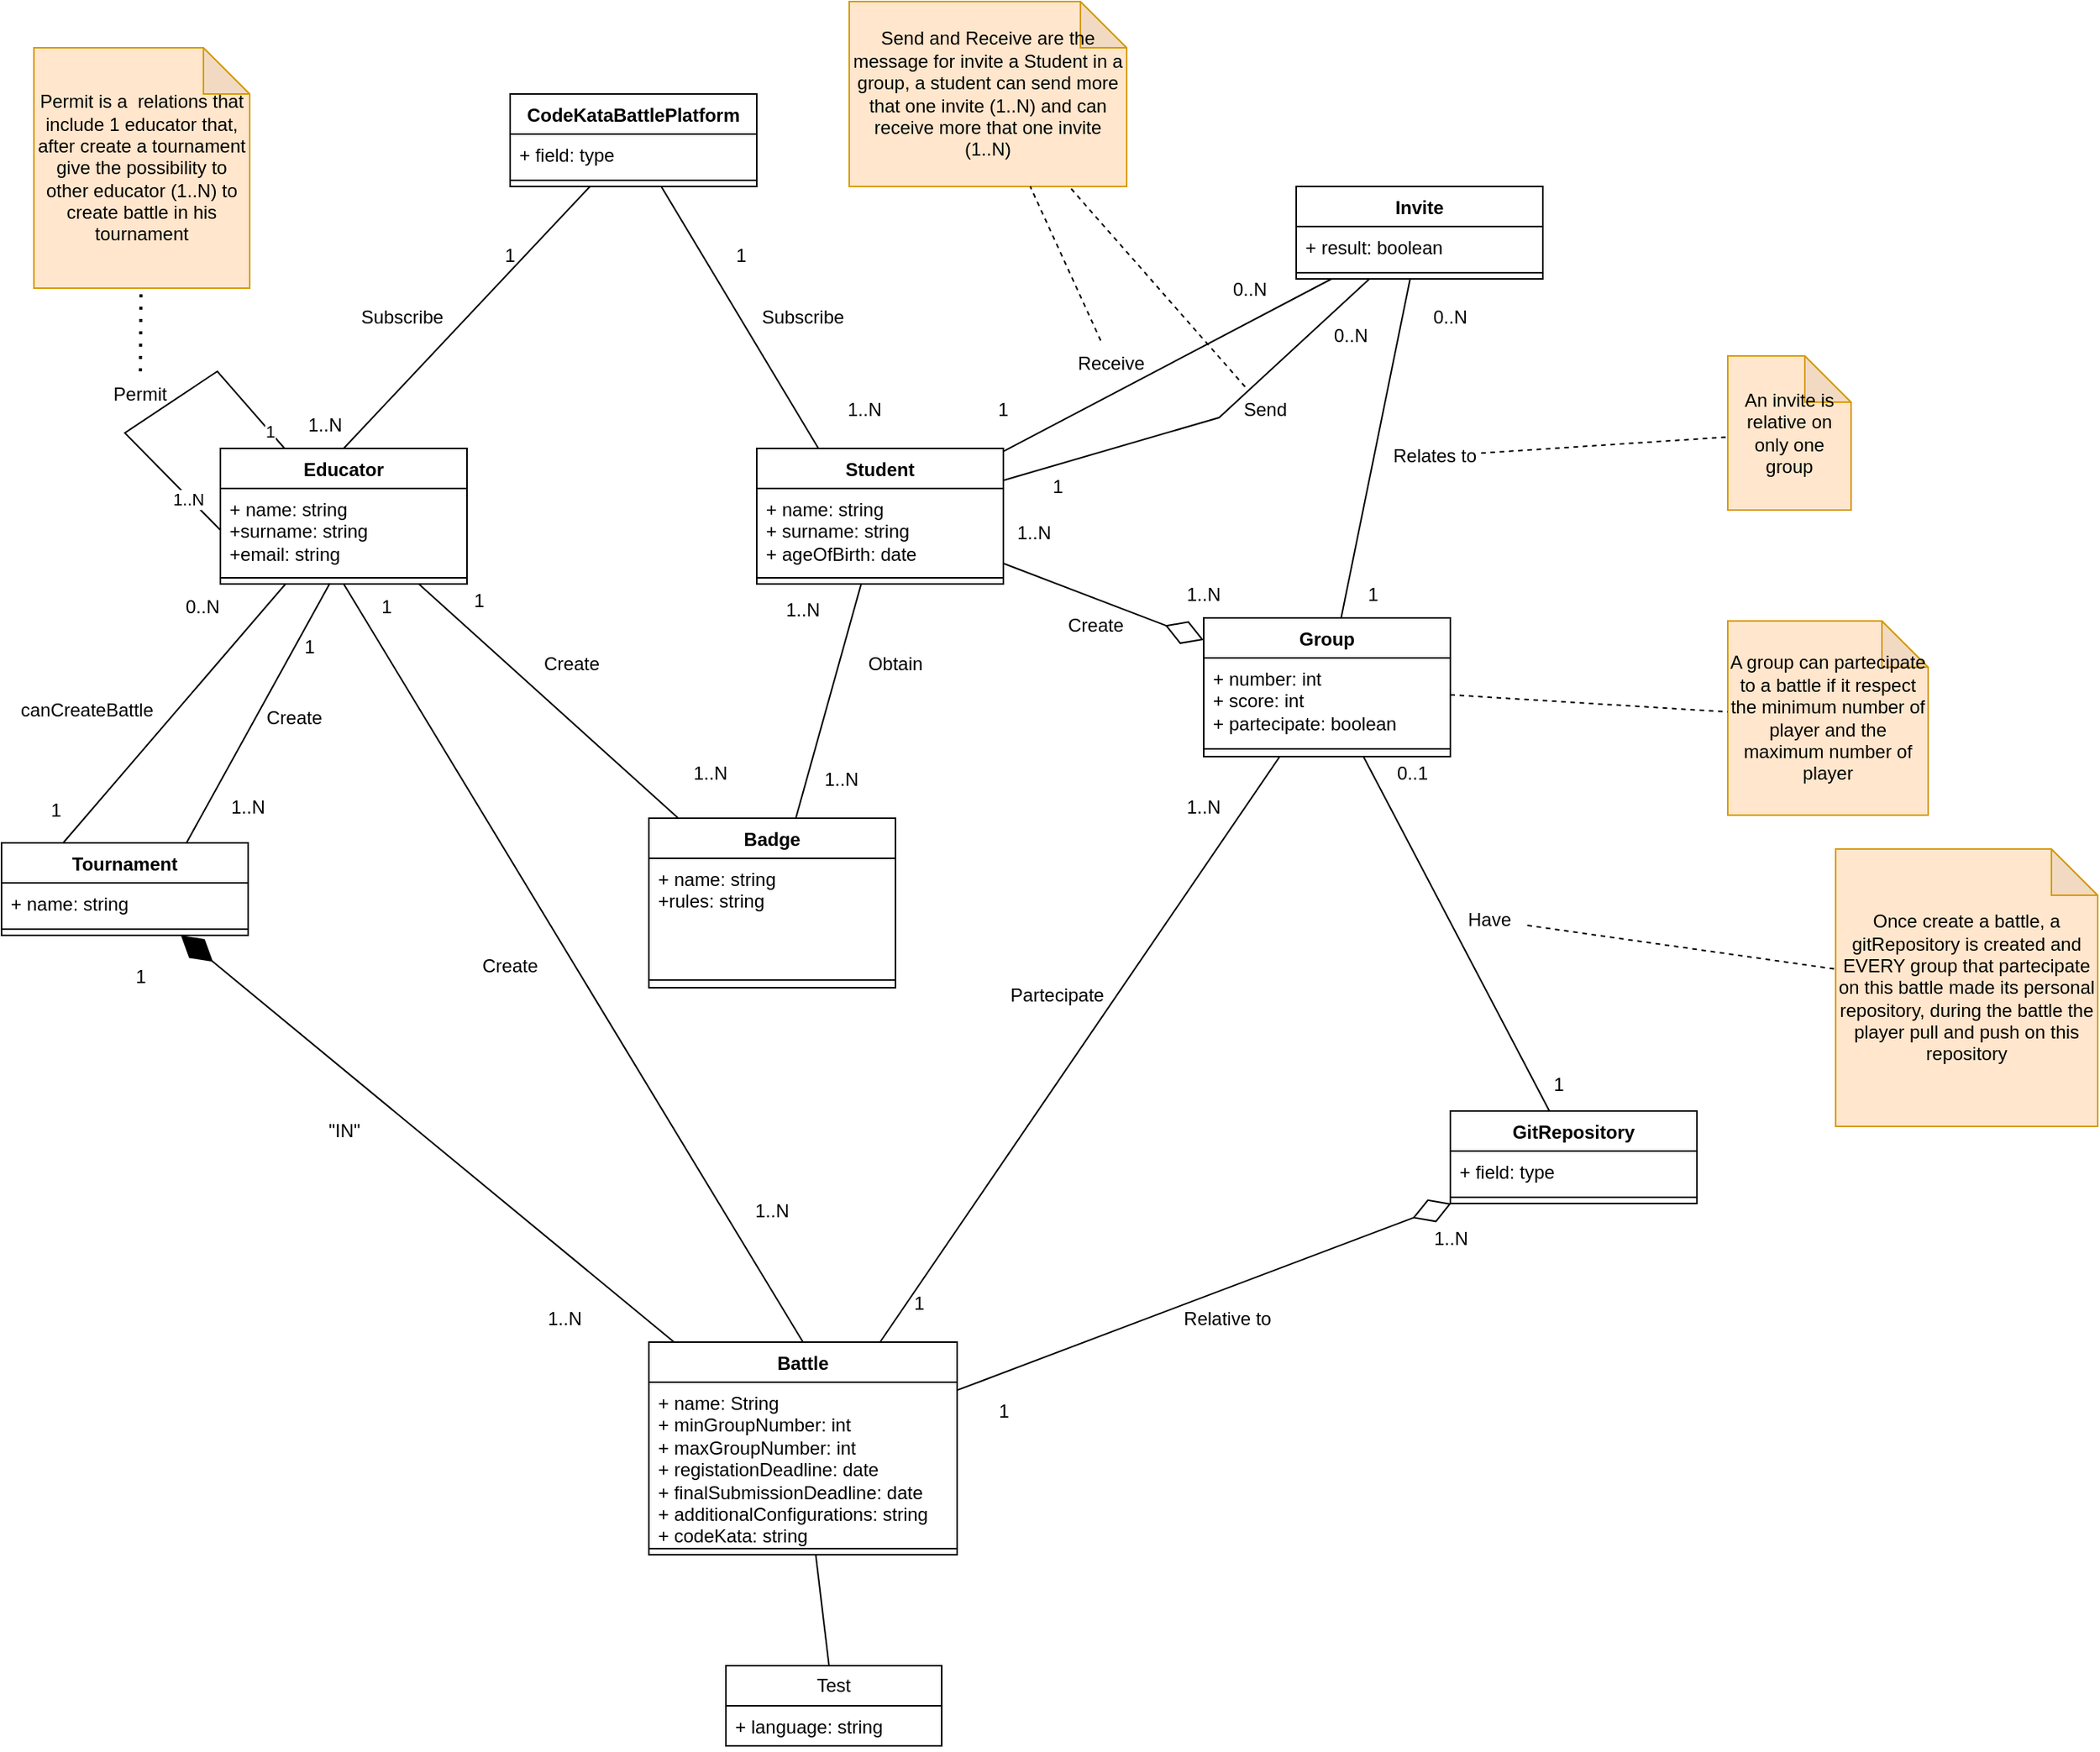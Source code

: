 <mxfile version="22.1.5" type="device">
  <diagram name="Pagina-1" id="TD-ASpUao2gz_EuhN9df">
    <mxGraphModel dx="2333" dy="1238" grid="1" gridSize="10" guides="1" tooltips="1" connect="1" arrows="1" fold="1" page="1" pageScale="1" pageWidth="827" pageHeight="1169" math="0" shadow="0">
      <root>
        <mxCell id="0" />
        <mxCell id="1" parent="0" />
        <mxCell id="EsQn2x5b7RgHpTbDy1mJ-1" value="CodeKataBattlePlatform" style="swimlane;fontStyle=1;align=center;verticalAlign=top;childLayout=stackLayout;horizontal=1;startSize=26;horizontalStack=0;resizeParent=1;resizeParentMax=0;resizeLast=0;collapsible=1;marginBottom=0;whiteSpace=wrap;html=1;" parent="1" vertex="1">
          <mxGeometry x="330" y="90" width="160" height="60" as="geometry" />
        </mxCell>
        <mxCell id="EsQn2x5b7RgHpTbDy1mJ-2" value="+ field: type" style="text;strokeColor=none;fillColor=none;align=left;verticalAlign=top;spacingLeft=4;spacingRight=4;overflow=hidden;rotatable=0;points=[[0,0.5],[1,0.5]];portConstraint=eastwest;whiteSpace=wrap;html=1;" parent="EsQn2x5b7RgHpTbDy1mJ-1" vertex="1">
          <mxGeometry y="26" width="160" height="26" as="geometry" />
        </mxCell>
        <mxCell id="EsQn2x5b7RgHpTbDy1mJ-3" value="" style="line;strokeWidth=1;fillColor=none;align=left;verticalAlign=middle;spacingTop=-1;spacingLeft=3;spacingRight=3;rotatable=0;labelPosition=right;points=[];portConstraint=eastwest;strokeColor=inherit;" parent="EsQn2x5b7RgHpTbDy1mJ-1" vertex="1">
          <mxGeometry y="52" width="160" height="8" as="geometry" />
        </mxCell>
        <mxCell id="EsQn2x5b7RgHpTbDy1mJ-5" value="Educator" style="swimlane;fontStyle=1;align=center;verticalAlign=top;childLayout=stackLayout;horizontal=1;startSize=26;horizontalStack=0;resizeParent=1;resizeParentMax=0;resizeLast=0;collapsible=1;marginBottom=0;whiteSpace=wrap;html=1;" parent="1" vertex="1">
          <mxGeometry x="142" y="320" width="160" height="88" as="geometry" />
        </mxCell>
        <mxCell id="EsQn2x5b7RgHpTbDy1mJ-6" value="+ name: string&lt;br&gt;+surname: string&lt;br&gt;+email: string" style="text;strokeColor=none;fillColor=none;align=left;verticalAlign=top;spacingLeft=4;spacingRight=4;overflow=hidden;rotatable=0;points=[[0,0.5],[1,0.5]];portConstraint=eastwest;whiteSpace=wrap;html=1;" parent="EsQn2x5b7RgHpTbDy1mJ-5" vertex="1">
          <mxGeometry y="26" width="160" height="54" as="geometry" />
        </mxCell>
        <mxCell id="EsQn2x5b7RgHpTbDy1mJ-7" value="" style="line;strokeWidth=1;fillColor=none;align=left;verticalAlign=middle;spacingTop=-1;spacingLeft=3;spacingRight=3;rotatable=0;labelPosition=right;points=[];portConstraint=eastwest;strokeColor=inherit;" parent="EsQn2x5b7RgHpTbDy1mJ-5" vertex="1">
          <mxGeometry y="80" width="160" height="8" as="geometry" />
        </mxCell>
        <mxCell id="uLIZMeDQ47nWwf-fx937-1" value="" style="endArrow=none;html=1;rounded=0;entryX=0;entryY=0.5;entryDx=0;entryDy=0;" parent="EsQn2x5b7RgHpTbDy1mJ-5" source="EsQn2x5b7RgHpTbDy1mJ-5" target="EsQn2x5b7RgHpTbDy1mJ-6" edge="1">
          <mxGeometry relative="1" as="geometry">
            <mxPoint x="-72" y="-40" as="sourcePoint" />
            <mxPoint x="-62" y="20" as="targetPoint" />
            <Array as="points">
              <mxPoint x="-2" y="-50" />
              <mxPoint x="-62" y="-10" />
            </Array>
          </mxGeometry>
        </mxCell>
        <mxCell id="uLIZMeDQ47nWwf-fx937-2" value="1" style="edgeLabel;html=1;align=center;verticalAlign=middle;resizable=0;points=[];" parent="uLIZMeDQ47nWwf-fx937-1" vertex="1" connectable="0">
          <mxGeometry x="-0.868" relative="1" as="geometry">
            <mxPoint as="offset" />
          </mxGeometry>
        </mxCell>
        <mxCell id="uLIZMeDQ47nWwf-fx937-3" value="1..N" style="edgeLabel;html=1;align=center;verticalAlign=middle;resizable=0;points=[];" parent="uLIZMeDQ47nWwf-fx937-1" vertex="1" connectable="0">
          <mxGeometry x="0.739" y="-1" relative="1" as="geometry">
            <mxPoint as="offset" />
          </mxGeometry>
        </mxCell>
        <mxCell id="EsQn2x5b7RgHpTbDy1mJ-9" value="Student&lt;br&gt;" style="swimlane;fontStyle=1;align=center;verticalAlign=top;childLayout=stackLayout;horizontal=1;startSize=26;horizontalStack=0;resizeParent=1;resizeParentMax=0;resizeLast=0;collapsible=1;marginBottom=0;whiteSpace=wrap;html=1;" parent="1" vertex="1">
          <mxGeometry x="490" y="320" width="160" height="88" as="geometry" />
        </mxCell>
        <mxCell id="EsQn2x5b7RgHpTbDy1mJ-10" value="+ name: string&lt;br&gt;+ surname: string&lt;br&gt;+ ageOfBirth: date" style="text;strokeColor=none;fillColor=none;align=left;verticalAlign=top;spacingLeft=4;spacingRight=4;overflow=hidden;rotatable=0;points=[[0,0.5],[1,0.5]];portConstraint=eastwest;whiteSpace=wrap;html=1;" parent="EsQn2x5b7RgHpTbDy1mJ-9" vertex="1">
          <mxGeometry y="26" width="160" height="54" as="geometry" />
        </mxCell>
        <mxCell id="EsQn2x5b7RgHpTbDy1mJ-11" value="" style="line;strokeWidth=1;fillColor=none;align=left;verticalAlign=middle;spacingTop=-1;spacingLeft=3;spacingRight=3;rotatable=0;labelPosition=right;points=[];portConstraint=eastwest;strokeColor=inherit;" parent="EsQn2x5b7RgHpTbDy1mJ-9" vertex="1">
          <mxGeometry y="80" width="160" height="8" as="geometry" />
        </mxCell>
        <mxCell id="EsQn2x5b7RgHpTbDy1mJ-19" value="" style="endArrow=none;html=1;rounded=0;entryX=0.5;entryY=0;entryDx=0;entryDy=0;" parent="1" source="EsQn2x5b7RgHpTbDy1mJ-1" target="EsQn2x5b7RgHpTbDy1mJ-5" edge="1">
          <mxGeometry relative="1" as="geometry">
            <mxPoint x="380" y="340" as="sourcePoint" />
            <mxPoint x="540" y="340" as="targetPoint" />
          </mxGeometry>
        </mxCell>
        <mxCell id="EsQn2x5b7RgHpTbDy1mJ-20" value="" style="endArrow=none;html=1;rounded=0;entryX=0.25;entryY=0;entryDx=0;entryDy=0;" parent="1" source="EsQn2x5b7RgHpTbDy1mJ-1" target="EsQn2x5b7RgHpTbDy1mJ-9" edge="1">
          <mxGeometry relative="1" as="geometry">
            <mxPoint x="725.6" y="159.988" as="sourcePoint" />
            <mxPoint x="540" y="340" as="targetPoint" />
          </mxGeometry>
        </mxCell>
        <mxCell id="EsQn2x5b7RgHpTbDy1mJ-21" value="1..N&lt;br&gt;" style="text;html=1;strokeColor=none;fillColor=none;align=center;verticalAlign=middle;whiteSpace=wrap;rounded=0;" parent="1" vertex="1">
          <mxGeometry x="180" y="290" width="60" height="30" as="geometry" />
        </mxCell>
        <mxCell id="EsQn2x5b7RgHpTbDy1mJ-22" value="1" style="text;html=1;strokeColor=none;fillColor=none;align=center;verticalAlign=middle;whiteSpace=wrap;rounded=0;" parent="1" vertex="1">
          <mxGeometry x="300" y="180" width="60" height="30" as="geometry" />
        </mxCell>
        <mxCell id="EsQn2x5b7RgHpTbDy1mJ-23" value="Subscribe" style="text;html=1;strokeColor=none;fillColor=none;align=center;verticalAlign=middle;whiteSpace=wrap;rounded=0;" parent="1" vertex="1">
          <mxGeometry x="230" y="220" width="60" height="30" as="geometry" />
        </mxCell>
        <mxCell id="EsQn2x5b7RgHpTbDy1mJ-24" value="Subscribe" style="text;html=1;strokeColor=none;fillColor=none;align=center;verticalAlign=middle;whiteSpace=wrap;rounded=0;" parent="1" vertex="1">
          <mxGeometry x="490" y="220" width="60" height="30" as="geometry" />
        </mxCell>
        <mxCell id="EsQn2x5b7RgHpTbDy1mJ-25" value="1" style="text;html=1;strokeColor=none;fillColor=none;align=center;verticalAlign=middle;whiteSpace=wrap;rounded=0;" parent="1" vertex="1">
          <mxGeometry x="450" y="180" width="60" height="30" as="geometry" />
        </mxCell>
        <mxCell id="EsQn2x5b7RgHpTbDy1mJ-26" value="1..N" style="text;html=1;strokeColor=none;fillColor=none;align=center;verticalAlign=middle;whiteSpace=wrap;rounded=0;" parent="1" vertex="1">
          <mxGeometry x="530" y="280" width="60" height="30" as="geometry" />
        </mxCell>
        <mxCell id="EsQn2x5b7RgHpTbDy1mJ-28" value="Group" style="swimlane;fontStyle=1;align=center;verticalAlign=top;childLayout=stackLayout;horizontal=1;startSize=26;horizontalStack=0;resizeParent=1;resizeParentMax=0;resizeLast=0;collapsible=1;marginBottom=0;whiteSpace=wrap;html=1;" parent="1" vertex="1">
          <mxGeometry x="780" y="430" width="160" height="90" as="geometry" />
        </mxCell>
        <mxCell id="EsQn2x5b7RgHpTbDy1mJ-29" value="+ number: int&lt;br&gt;+ score: int&lt;br&gt;+ partecipate: boolean" style="text;strokeColor=none;fillColor=none;align=left;verticalAlign=top;spacingLeft=4;spacingRight=4;overflow=hidden;rotatable=0;points=[[0,0.5],[1,0.5]];portConstraint=eastwest;whiteSpace=wrap;html=1;" parent="EsQn2x5b7RgHpTbDy1mJ-28" vertex="1">
          <mxGeometry y="26" width="160" height="54" as="geometry" />
        </mxCell>
        <mxCell id="EsQn2x5b7RgHpTbDy1mJ-30" value="" style="line;strokeWidth=1;fillColor=none;align=left;verticalAlign=middle;spacingTop=-1;spacingLeft=3;spacingRight=3;rotatable=0;labelPosition=right;points=[];portConstraint=eastwest;strokeColor=inherit;" parent="EsQn2x5b7RgHpTbDy1mJ-28" vertex="1">
          <mxGeometry y="80" width="160" height="10" as="geometry" />
        </mxCell>
        <mxCell id="EsQn2x5b7RgHpTbDy1mJ-36" value="Create" style="text;html=1;strokeColor=none;fillColor=none;align=center;verticalAlign=middle;whiteSpace=wrap;rounded=0;" parent="1" vertex="1">
          <mxGeometry x="680" y="420" width="60" height="30" as="geometry" />
        </mxCell>
        <mxCell id="EsQn2x5b7RgHpTbDy1mJ-37" value="1..N" style="text;html=1;strokeColor=none;fillColor=none;align=center;verticalAlign=middle;whiteSpace=wrap;rounded=0;" parent="1" vertex="1">
          <mxGeometry x="750" y="400" width="60" height="30" as="geometry" />
        </mxCell>
        <mxCell id="EsQn2x5b7RgHpTbDy1mJ-38" value="1..N" style="text;html=1;strokeColor=none;fillColor=none;align=center;verticalAlign=middle;whiteSpace=wrap;rounded=0;" parent="1" vertex="1">
          <mxGeometry x="640" y="360" width="60" height="30" as="geometry" />
        </mxCell>
        <mxCell id="EsQn2x5b7RgHpTbDy1mJ-39" value="Tournament&lt;br&gt;" style="swimlane;fontStyle=1;align=center;verticalAlign=top;childLayout=stackLayout;horizontal=1;startSize=26;horizontalStack=0;resizeParent=1;resizeParentMax=0;resizeLast=0;collapsible=1;marginBottom=0;whiteSpace=wrap;html=1;" parent="1" vertex="1">
          <mxGeometry y="576" width="160" height="60" as="geometry" />
        </mxCell>
        <mxCell id="EsQn2x5b7RgHpTbDy1mJ-40" value="+ name: string" style="text;strokeColor=none;fillColor=none;align=left;verticalAlign=top;spacingLeft=4;spacingRight=4;overflow=hidden;rotatable=0;points=[[0,0.5],[1,0.5]];portConstraint=eastwest;whiteSpace=wrap;html=1;" parent="EsQn2x5b7RgHpTbDy1mJ-39" vertex="1">
          <mxGeometry y="26" width="160" height="26" as="geometry" />
        </mxCell>
        <mxCell id="EsQn2x5b7RgHpTbDy1mJ-41" value="" style="line;strokeWidth=1;fillColor=none;align=left;verticalAlign=middle;spacingTop=-1;spacingLeft=3;spacingRight=3;rotatable=0;labelPosition=right;points=[];portConstraint=eastwest;strokeColor=inherit;" parent="EsQn2x5b7RgHpTbDy1mJ-39" vertex="1">
          <mxGeometry y="52" width="160" height="8" as="geometry" />
        </mxCell>
        <mxCell id="EsQn2x5b7RgHpTbDy1mJ-43" value="Battle&lt;br&gt;" style="swimlane;fontStyle=1;align=center;verticalAlign=top;childLayout=stackLayout;horizontal=1;startSize=26;horizontalStack=0;resizeParent=1;resizeParentMax=0;resizeLast=0;collapsible=1;marginBottom=0;whiteSpace=wrap;html=1;" parent="1" vertex="1">
          <mxGeometry x="420" y="900" width="200" height="138" as="geometry" />
        </mxCell>
        <mxCell id="EsQn2x5b7RgHpTbDy1mJ-44" value="+ name: String&lt;br&gt;+ minGroupNumber: int&lt;br&gt;+ maxGroupNumber: int&lt;br&gt;+ registationDeadline: date&lt;br&gt;+ finalSubmissionDeadline: date&lt;br&gt;+ additionalConfigurations: string&lt;br&gt;+ codeKata: string" style="text;strokeColor=none;fillColor=none;align=left;verticalAlign=top;spacingLeft=4;spacingRight=4;overflow=hidden;rotatable=0;points=[[0,0.5],[1,0.5]];portConstraint=eastwest;whiteSpace=wrap;html=1;" parent="EsQn2x5b7RgHpTbDy1mJ-43" vertex="1">
          <mxGeometry y="26" width="200" height="104" as="geometry" />
        </mxCell>
        <mxCell id="EsQn2x5b7RgHpTbDy1mJ-45" value="" style="line;strokeWidth=1;fillColor=none;align=left;verticalAlign=middle;spacingTop=-1;spacingLeft=3;spacingRight=3;rotatable=0;labelPosition=right;points=[];portConstraint=eastwest;strokeColor=inherit;" parent="EsQn2x5b7RgHpTbDy1mJ-43" vertex="1">
          <mxGeometry y="130" width="200" height="8" as="geometry" />
        </mxCell>
        <mxCell id="EsQn2x5b7RgHpTbDy1mJ-47" value="" style="endArrow=none;html=1;rounded=0;exitX=0.75;exitY=0;exitDx=0;exitDy=0;entryX=0.444;entryY=0.938;entryDx=0;entryDy=0;entryPerimeter=0;" parent="1" source="EsQn2x5b7RgHpTbDy1mJ-39" target="EsQn2x5b7RgHpTbDy1mJ-7" edge="1">
          <mxGeometry relative="1" as="geometry">
            <mxPoint x="30" y="450" as="sourcePoint" />
            <mxPoint x="211.289" y="404" as="targetPoint" />
          </mxGeometry>
        </mxCell>
        <mxCell id="EsQn2x5b7RgHpTbDy1mJ-48" value="" style="endArrow=none;html=1;rounded=0;entryX=0.5;entryY=0;entryDx=0;entryDy=0;exitX=0.5;exitY=1;exitDx=0;exitDy=0;" parent="1" source="EsQn2x5b7RgHpTbDy1mJ-5" target="EsQn2x5b7RgHpTbDy1mJ-43" edge="1">
          <mxGeometry relative="1" as="geometry">
            <mxPoint x="227.151" y="404" as="sourcePoint" />
            <mxPoint x="470" y="470" as="targetPoint" />
          </mxGeometry>
        </mxCell>
        <mxCell id="EsQn2x5b7RgHpTbDy1mJ-49" value="Create" style="text;html=1;strokeColor=none;fillColor=none;align=center;verticalAlign=middle;whiteSpace=wrap;rounded=0;" parent="1" vertex="1">
          <mxGeometry x="160" y="480" width="60" height="30" as="geometry" />
        </mxCell>
        <mxCell id="EsQn2x5b7RgHpTbDy1mJ-50" value="Create" style="text;html=1;strokeColor=none;fillColor=none;align=center;verticalAlign=middle;whiteSpace=wrap;rounded=0;" parent="1" vertex="1">
          <mxGeometry x="300" y="641" width="60" height="30" as="geometry" />
        </mxCell>
        <mxCell id="EsQn2x5b7RgHpTbDy1mJ-53" value="1" style="text;html=1;strokeColor=none;fillColor=none;align=center;verticalAlign=middle;whiteSpace=wrap;rounded=0;" parent="1" vertex="1">
          <mxGeometry x="170" y="434" width="60" height="30" as="geometry" />
        </mxCell>
        <mxCell id="EsQn2x5b7RgHpTbDy1mJ-54" value="1" style="text;html=1;strokeColor=none;fillColor=none;align=center;verticalAlign=middle;whiteSpace=wrap;rounded=0;" parent="1" vertex="1">
          <mxGeometry x="220" y="408" width="60" height="30" as="geometry" />
        </mxCell>
        <mxCell id="EsQn2x5b7RgHpTbDy1mJ-55" value="1..N" style="text;html=1;strokeColor=none;fillColor=none;align=center;verticalAlign=middle;whiteSpace=wrap;rounded=0;" parent="1" vertex="1">
          <mxGeometry x="130" y="538" width="60" height="30" as="geometry" />
        </mxCell>
        <mxCell id="EsQn2x5b7RgHpTbDy1mJ-57" value="" style="endArrow=none;html=1;rounded=0;exitX=0.75;exitY=0;exitDx=0;exitDy=0;" parent="1" source="EsQn2x5b7RgHpTbDy1mJ-43" target="EsQn2x5b7RgHpTbDy1mJ-28" edge="1">
          <mxGeometry width="50" height="50" relative="1" as="geometry">
            <mxPoint x="680" y="670" as="sourcePoint" />
            <mxPoint x="730" y="620" as="targetPoint" />
          </mxGeometry>
        </mxCell>
        <mxCell id="EsQn2x5b7RgHpTbDy1mJ-59" value="1..N" style="text;html=1;strokeColor=none;fillColor=none;align=center;verticalAlign=middle;whiteSpace=wrap;rounded=0;" parent="1" vertex="1">
          <mxGeometry x="470" y="800" width="60" height="30" as="geometry" />
        </mxCell>
        <mxCell id="EsQn2x5b7RgHpTbDy1mJ-60" value="Partecipate&lt;br&gt;" style="text;html=1;strokeColor=none;fillColor=none;align=center;verticalAlign=middle;whiteSpace=wrap;rounded=0;" parent="1" vertex="1">
          <mxGeometry x="655" y="660" width="60" height="30" as="geometry" />
        </mxCell>
        <mxCell id="EsQn2x5b7RgHpTbDy1mJ-61" value="1..N" style="text;html=1;strokeColor=none;fillColor=none;align=center;verticalAlign=middle;whiteSpace=wrap;rounded=0;" parent="1" vertex="1">
          <mxGeometry x="750" y="538" width="60" height="30" as="geometry" />
        </mxCell>
        <mxCell id="EsQn2x5b7RgHpTbDy1mJ-63" value="1" style="text;html=1;align=center;verticalAlign=middle;resizable=0;points=[];autosize=1;strokeColor=none;fillColor=none;" parent="1" vertex="1">
          <mxGeometry x="580" y="860" width="30" height="30" as="geometry" />
        </mxCell>
        <mxCell id="iYCac2X8l844tVnQC99A-1" value="Badge" style="swimlane;fontStyle=1;align=center;verticalAlign=top;childLayout=stackLayout;horizontal=1;startSize=26;horizontalStack=0;resizeParent=1;resizeParentMax=0;resizeLast=0;collapsible=1;marginBottom=0;whiteSpace=wrap;html=1;" parent="1" vertex="1">
          <mxGeometry x="420" y="560" width="160" height="110" as="geometry" />
        </mxCell>
        <mxCell id="iYCac2X8l844tVnQC99A-2" value="+ name: string&lt;br&gt;+rules: string" style="text;strokeColor=none;fillColor=none;align=left;verticalAlign=top;spacingLeft=4;spacingRight=4;overflow=hidden;rotatable=0;points=[[0,0.5],[1,0.5]];portConstraint=eastwest;whiteSpace=wrap;html=1;" parent="iYCac2X8l844tVnQC99A-1" vertex="1">
          <mxGeometry y="26" width="160" height="74" as="geometry" />
        </mxCell>
        <mxCell id="iYCac2X8l844tVnQC99A-3" value="" style="line;strokeWidth=1;fillColor=none;align=left;verticalAlign=middle;spacingTop=-1;spacingLeft=3;spacingRight=3;rotatable=0;labelPosition=right;points=[];portConstraint=eastwest;strokeColor=inherit;" parent="iYCac2X8l844tVnQC99A-1" vertex="1">
          <mxGeometry y="100" width="160" height="10" as="geometry" />
        </mxCell>
        <mxCell id="iYCac2X8l844tVnQC99A-7" value="" style="endArrow=none;html=1;rounded=0;" parent="1" source="EsQn2x5b7RgHpTbDy1mJ-5" target="iYCac2X8l844tVnQC99A-1" edge="1">
          <mxGeometry relative="1" as="geometry">
            <mxPoint x="290" y="420" as="sourcePoint" />
            <mxPoint x="810" y="150" as="targetPoint" />
          </mxGeometry>
        </mxCell>
        <mxCell id="iYCac2X8l844tVnQC99A-8" value="" style="endArrow=none;html=1;rounded=0;" parent="1" source="EsQn2x5b7RgHpTbDy1mJ-9" target="iYCac2X8l844tVnQC99A-1" edge="1">
          <mxGeometry relative="1" as="geometry">
            <mxPoint x="510" y="480" as="sourcePoint" />
            <mxPoint x="670" y="480" as="targetPoint" />
          </mxGeometry>
        </mxCell>
        <mxCell id="iYCac2X8l844tVnQC99A-9" value="Create" style="text;html=1;strokeColor=none;fillColor=none;align=center;verticalAlign=middle;whiteSpace=wrap;rounded=0;" parent="1" vertex="1">
          <mxGeometry x="340" y="445" width="60" height="30" as="geometry" />
        </mxCell>
        <mxCell id="iYCac2X8l844tVnQC99A-10" value="Obtain" style="text;html=1;strokeColor=none;fillColor=none;align=center;verticalAlign=middle;whiteSpace=wrap;rounded=0;" parent="1" vertex="1">
          <mxGeometry x="550" y="445" width="60" height="30" as="geometry" />
        </mxCell>
        <mxCell id="iYCac2X8l844tVnQC99A-11" value="1..N" style="text;html=1;strokeColor=none;fillColor=none;align=center;verticalAlign=middle;whiteSpace=wrap;rounded=0;" parent="1" vertex="1">
          <mxGeometry x="490" y="410" width="60" height="30" as="geometry" />
        </mxCell>
        <mxCell id="iYCac2X8l844tVnQC99A-12" value="1..N" style="text;html=1;strokeColor=none;fillColor=none;align=center;verticalAlign=middle;whiteSpace=wrap;rounded=0;" parent="1" vertex="1">
          <mxGeometry x="515" y="520" width="60" height="30" as="geometry" />
        </mxCell>
        <mxCell id="iYCac2X8l844tVnQC99A-13" value="1..N" style="text;html=1;strokeColor=none;fillColor=none;align=center;verticalAlign=middle;whiteSpace=wrap;rounded=0;" parent="1" vertex="1">
          <mxGeometry x="430" y="516" width="60" height="30" as="geometry" />
        </mxCell>
        <mxCell id="iYCac2X8l844tVnQC99A-14" value="1" style="text;html=1;strokeColor=none;fillColor=none;align=center;verticalAlign=middle;whiteSpace=wrap;rounded=0;" parent="1" vertex="1">
          <mxGeometry x="280" y="404" width="60" height="30" as="geometry" />
        </mxCell>
        <mxCell id="iYCac2X8l844tVnQC99A-16" value="Test" style="swimlane;fontStyle=0;childLayout=stackLayout;horizontal=1;startSize=26;fillColor=none;horizontalStack=0;resizeParent=1;resizeParentMax=0;resizeLast=0;collapsible=1;marginBottom=0;whiteSpace=wrap;html=1;" parent="1" vertex="1">
          <mxGeometry x="470" y="1110" width="140" height="52" as="geometry" />
        </mxCell>
        <mxCell id="iYCac2X8l844tVnQC99A-17" value="+ language: string" style="text;strokeColor=none;fillColor=none;align=left;verticalAlign=top;spacingLeft=4;spacingRight=4;overflow=hidden;rotatable=0;points=[[0,0.5],[1,0.5]];portConstraint=eastwest;whiteSpace=wrap;html=1;" parent="iYCac2X8l844tVnQC99A-16" vertex="1">
          <mxGeometry y="26" width="140" height="26" as="geometry" />
        </mxCell>
        <mxCell id="iYCac2X8l844tVnQC99A-20" value="" style="endArrow=none;html=1;rounded=0;" parent="1" source="EsQn2x5b7RgHpTbDy1mJ-43" target="iYCac2X8l844tVnQC99A-16" edge="1">
          <mxGeometry relative="1" as="geometry">
            <mxPoint x="380" y="1100" as="sourcePoint" />
            <mxPoint x="540" y="1100" as="targetPoint" />
          </mxGeometry>
        </mxCell>
        <mxCell id="koIIA-zapqMguD-rZjef-1" value="Invite" style="swimlane;fontStyle=1;align=center;verticalAlign=top;childLayout=stackLayout;horizontal=1;startSize=26;horizontalStack=0;resizeParent=1;resizeParentMax=0;resizeLast=0;collapsible=1;marginBottom=0;whiteSpace=wrap;html=1;" parent="1" vertex="1">
          <mxGeometry x="840" y="150" width="160" height="60" as="geometry" />
        </mxCell>
        <mxCell id="koIIA-zapqMguD-rZjef-2" value="+ result: boolean&amp;nbsp;" style="text;strokeColor=none;fillColor=none;align=left;verticalAlign=top;spacingLeft=4;spacingRight=4;overflow=hidden;rotatable=0;points=[[0,0.5],[1,0.5]];portConstraint=eastwest;whiteSpace=wrap;html=1;" parent="koIIA-zapqMguD-rZjef-1" vertex="1">
          <mxGeometry y="26" width="160" height="26" as="geometry" />
        </mxCell>
        <mxCell id="koIIA-zapqMguD-rZjef-3" value="" style="line;strokeWidth=1;fillColor=none;align=left;verticalAlign=middle;spacingTop=-1;spacingLeft=3;spacingRight=3;rotatable=0;labelPosition=right;points=[];portConstraint=eastwest;strokeColor=inherit;" parent="koIIA-zapqMguD-rZjef-1" vertex="1">
          <mxGeometry y="52" width="160" height="8" as="geometry" />
        </mxCell>
        <mxCell id="koIIA-zapqMguD-rZjef-5" value="" style="endArrow=none;html=1;rounded=0;" parent="1" source="EsQn2x5b7RgHpTbDy1mJ-9" target="koIIA-zapqMguD-rZjef-1" edge="1">
          <mxGeometry relative="1" as="geometry">
            <mxPoint x="580" y="140" as="sourcePoint" />
            <mxPoint x="740" y="140" as="targetPoint" />
            <Array as="points" />
          </mxGeometry>
        </mxCell>
        <mxCell id="koIIA-zapqMguD-rZjef-6" value="" style="endArrow=none;html=1;rounded=0;" parent="1" source="EsQn2x5b7RgHpTbDy1mJ-28" target="koIIA-zapqMguD-rZjef-1" edge="1">
          <mxGeometry relative="1" as="geometry">
            <mxPoint x="660" y="337" as="sourcePoint" />
            <mxPoint x="785" y="280" as="targetPoint" />
          </mxGeometry>
        </mxCell>
        <mxCell id="koIIA-zapqMguD-rZjef-7" value="Relates to" style="text;html=1;strokeColor=none;fillColor=none;align=center;verticalAlign=middle;whiteSpace=wrap;rounded=0;" parent="1" vertex="1">
          <mxGeometry x="900" y="310" width="60" height="30" as="geometry" />
        </mxCell>
        <mxCell id="koIIA-zapqMguD-rZjef-8" value="Receive" style="text;html=1;strokeColor=none;fillColor=none;align=center;verticalAlign=middle;whiteSpace=wrap;rounded=0;" parent="1" vertex="1">
          <mxGeometry x="690" y="250" width="60" height="30" as="geometry" />
        </mxCell>
        <mxCell id="koIIA-zapqMguD-rZjef-9" value="0..N" style="text;html=1;strokeColor=none;fillColor=none;align=center;verticalAlign=middle;whiteSpace=wrap;rounded=0;" parent="1" vertex="1">
          <mxGeometry x="780" y="202" width="60" height="30" as="geometry" />
        </mxCell>
        <mxCell id="koIIA-zapqMguD-rZjef-12" value="1" style="text;html=1;strokeColor=none;fillColor=none;align=center;verticalAlign=middle;whiteSpace=wrap;rounded=0;" parent="1" vertex="1">
          <mxGeometry x="620" y="280" width="60" height="30" as="geometry" />
        </mxCell>
        <mxCell id="koIIA-zapqMguD-rZjef-14" value="0..N" style="text;html=1;strokeColor=none;fillColor=none;align=center;verticalAlign=middle;whiteSpace=wrap;rounded=0;" parent="1" vertex="1">
          <mxGeometry x="910" y="220" width="60" height="30" as="geometry" />
        </mxCell>
        <mxCell id="koIIA-zapqMguD-rZjef-15" value="1" style="text;html=1;strokeColor=none;fillColor=none;align=center;verticalAlign=middle;whiteSpace=wrap;rounded=0;" parent="1" vertex="1">
          <mxGeometry x="860" y="400" width="60" height="30" as="geometry" />
        </mxCell>
        <mxCell id="koIIA-zapqMguD-rZjef-17" value="" style="endArrow=none;html=1;rounded=0;" parent="1" source="EsQn2x5b7RgHpTbDy1mJ-9" target="koIIA-zapqMguD-rZjef-1" edge="1">
          <mxGeometry relative="1" as="geometry">
            <mxPoint x="710" y="320" as="sourcePoint" />
            <mxPoint x="870" y="320" as="targetPoint" />
            <Array as="points">
              <mxPoint x="790" y="300" />
            </Array>
          </mxGeometry>
        </mxCell>
        <mxCell id="koIIA-zapqMguD-rZjef-18" value="Send" style="text;html=1;strokeColor=none;fillColor=none;align=center;verticalAlign=middle;whiteSpace=wrap;rounded=0;" parent="1" vertex="1">
          <mxGeometry x="790" y="280" width="60" height="30" as="geometry" />
        </mxCell>
        <mxCell id="koIIA-zapqMguD-rZjef-20" value="1" style="text;html=1;align=center;verticalAlign=middle;resizable=0;points=[];autosize=1;strokeColor=none;fillColor=none;" parent="1" vertex="1">
          <mxGeometry x="670" y="330" width="30" height="30" as="geometry" />
        </mxCell>
        <mxCell id="koIIA-zapqMguD-rZjef-21" value="0..N" style="text;html=1;align=center;verticalAlign=middle;resizable=0;points=[];autosize=1;strokeColor=none;fillColor=none;" parent="1" vertex="1">
          <mxGeometry x="850" y="232" width="50" height="30" as="geometry" />
        </mxCell>
        <mxCell id="koIIA-zapqMguD-rZjef-22" value="GitRepository" style="swimlane;fontStyle=1;align=center;verticalAlign=top;childLayout=stackLayout;horizontal=1;startSize=26;horizontalStack=0;resizeParent=1;resizeParentMax=0;resizeLast=0;collapsible=1;marginBottom=0;whiteSpace=wrap;html=1;" parent="1" vertex="1">
          <mxGeometry x="940" y="750" width="160" height="60" as="geometry" />
        </mxCell>
        <mxCell id="koIIA-zapqMguD-rZjef-23" value="+ field: type" style="text;strokeColor=none;fillColor=none;align=left;verticalAlign=top;spacingLeft=4;spacingRight=4;overflow=hidden;rotatable=0;points=[[0,0.5],[1,0.5]];portConstraint=eastwest;whiteSpace=wrap;html=1;" parent="koIIA-zapqMguD-rZjef-22" vertex="1">
          <mxGeometry y="26" width="160" height="26" as="geometry" />
        </mxCell>
        <mxCell id="koIIA-zapqMguD-rZjef-24" value="" style="line;strokeWidth=1;fillColor=none;align=left;verticalAlign=middle;spacingTop=-1;spacingLeft=3;spacingRight=3;rotatable=0;labelPosition=right;points=[];portConstraint=eastwest;strokeColor=inherit;" parent="koIIA-zapqMguD-rZjef-22" vertex="1">
          <mxGeometry y="52" width="160" height="8" as="geometry" />
        </mxCell>
        <mxCell id="koIIA-zapqMguD-rZjef-26" value="" style="endArrow=none;html=1;rounded=0;" parent="1" source="EsQn2x5b7RgHpTbDy1mJ-28" target="koIIA-zapqMguD-rZjef-22" edge="1">
          <mxGeometry relative="1" as="geometry">
            <mxPoint x="1050" y="570" as="sourcePoint" />
            <mxPoint x="1210" y="570" as="targetPoint" />
          </mxGeometry>
        </mxCell>
        <mxCell id="koIIA-zapqMguD-rZjef-28" value="1" style="text;html=1;align=center;verticalAlign=middle;resizable=0;points=[];autosize=1;strokeColor=none;fillColor=none;" parent="1" vertex="1">
          <mxGeometry x="635" y="930" width="30" height="30" as="geometry" />
        </mxCell>
        <mxCell id="koIIA-zapqMguD-rZjef-29" value="1..N" style="text;html=1;align=center;verticalAlign=middle;resizable=0;points=[];autosize=1;strokeColor=none;fillColor=none;" parent="1" vertex="1">
          <mxGeometry x="915" y="818" width="50" height="30" as="geometry" />
        </mxCell>
        <mxCell id="koIIA-zapqMguD-rZjef-31" value="Relative to" style="text;html=1;align=center;verticalAlign=middle;resizable=0;points=[];autosize=1;strokeColor=none;fillColor=none;" parent="1" vertex="1">
          <mxGeometry x="755" y="870" width="80" height="30" as="geometry" />
        </mxCell>
        <mxCell id="koIIA-zapqMguD-rZjef-32" value="1" style="text;html=1;align=center;verticalAlign=middle;resizable=0;points=[];autosize=1;strokeColor=none;fillColor=none;" parent="1" vertex="1">
          <mxGeometry x="995" y="718" width="30" height="30" as="geometry" />
        </mxCell>
        <mxCell id="koIIA-zapqMguD-rZjef-33" value="0..1" style="text;html=1;align=center;verticalAlign=middle;resizable=0;points=[];autosize=1;strokeColor=none;fillColor=none;" parent="1" vertex="1">
          <mxGeometry x="895" y="516" width="40" height="30" as="geometry" />
        </mxCell>
        <mxCell id="koIIA-zapqMguD-rZjef-34" value="Have" style="text;html=1;align=center;verticalAlign=middle;resizable=0;points=[];autosize=1;strokeColor=none;fillColor=none;" parent="1" vertex="1">
          <mxGeometry x="940" y="611" width="50" height="30" as="geometry" />
        </mxCell>
        <mxCell id="ubBmvDr0zdFSg06DVJEe-2" value="" style="endArrow=none;html=1;rounded=0;exitX=0.25;exitY=0;exitDx=0;exitDy=0;" parent="1" source="EsQn2x5b7RgHpTbDy1mJ-39" target="EsQn2x5b7RgHpTbDy1mJ-5" edge="1">
          <mxGeometry relative="1" as="geometry">
            <mxPoint x="-20" y="410" as="sourcePoint" />
            <mxPoint x="320" y="560" as="targetPoint" />
          </mxGeometry>
        </mxCell>
        <mxCell id="ubBmvDr0zdFSg06DVJEe-3" value="0..N" style="text;html=1;align=center;verticalAlign=middle;resizable=0;points=[];autosize=1;strokeColor=none;fillColor=none;" parent="1" vertex="1">
          <mxGeometry x="105" y="408" width="50" height="30" as="geometry" />
        </mxCell>
        <mxCell id="ubBmvDr0zdFSg06DVJEe-4" value="1" style="text;html=1;align=center;verticalAlign=middle;resizable=0;points=[];autosize=1;strokeColor=none;fillColor=none;" parent="1" vertex="1">
          <mxGeometry x="20" y="540" width="30" height="30" as="geometry" />
        </mxCell>
        <mxCell id="ubBmvDr0zdFSg06DVJEe-5" value="canCreateBattle" style="text;html=1;align=center;verticalAlign=middle;resizable=0;points=[];autosize=1;strokeColor=none;fillColor=none;" parent="1" vertex="1">
          <mxGeometry y="475" width="110" height="30" as="geometry" />
        </mxCell>
        <mxCell id="uLIZMeDQ47nWwf-fx937-4" value="Permit" style="text;html=1;strokeColor=none;fillColor=none;align=center;verticalAlign=middle;whiteSpace=wrap;rounded=0;" parent="1" vertex="1">
          <mxGeometry x="60" y="270" width="60" height="30" as="geometry" />
        </mxCell>
        <mxCell id="uLIZMeDQ47nWwf-fx937-6" value="&quot;IN&quot;" style="text;html=1;align=center;verticalAlign=middle;resizable=0;points=[];autosize=1;strokeColor=none;fillColor=none;" parent="1" vertex="1">
          <mxGeometry x="202" y="748" width="40" height="30" as="geometry" />
        </mxCell>
        <mxCell id="uLIZMeDQ47nWwf-fx937-7" value="1" style="text;html=1;align=center;verticalAlign=middle;resizable=0;points=[];autosize=1;strokeColor=none;fillColor=none;" parent="1" vertex="1">
          <mxGeometry x="75" y="648" width="30" height="30" as="geometry" />
        </mxCell>
        <mxCell id="uLIZMeDQ47nWwf-fx937-8" value="1..N" style="text;html=1;align=center;verticalAlign=middle;resizable=0;points=[];autosize=1;strokeColor=none;fillColor=none;" parent="1" vertex="1">
          <mxGeometry x="340" y="870" width="50" height="30" as="geometry" />
        </mxCell>
        <mxCell id="uLIZMeDQ47nWwf-fx937-9" value="" style="endArrow=diamondThin;endFill=0;endSize=24;html=1;rounded=0;" parent="1" source="EsQn2x5b7RgHpTbDy1mJ-43" target="koIIA-zapqMguD-rZjef-22" edge="1">
          <mxGeometry width="160" relative="1" as="geometry">
            <mxPoint x="670" y="850" as="sourcePoint" />
            <mxPoint x="830" y="850" as="targetPoint" />
          </mxGeometry>
        </mxCell>
        <mxCell id="uLIZMeDQ47nWwf-fx937-11" value="" style="endArrow=diamondThin;endFill=1;endSize=24;html=1;rounded=0;" parent="1" source="EsQn2x5b7RgHpTbDy1mJ-43" target="EsQn2x5b7RgHpTbDy1mJ-39" edge="1">
          <mxGeometry width="160" relative="1" as="geometry">
            <mxPoint x="100" y="860" as="sourcePoint" />
            <mxPoint x="260" y="860" as="targetPoint" />
          </mxGeometry>
        </mxCell>
        <mxCell id="uLIZMeDQ47nWwf-fx937-13" value="" style="endArrow=diamondThin;endFill=0;endSize=24;html=1;rounded=0;" parent="1" source="EsQn2x5b7RgHpTbDy1mJ-9" target="EsQn2x5b7RgHpTbDy1mJ-28" edge="1">
          <mxGeometry width="160" relative="1" as="geometry">
            <mxPoint x="640" y="490" as="sourcePoint" />
            <mxPoint x="800" y="490" as="targetPoint" />
          </mxGeometry>
        </mxCell>
        <mxCell id="o4bcMD1-EijBGCS-Pyvz-1" value="Permit is a&amp;nbsp; relations that include 1 educator that, after create a tournament give the possibility to other educator (1..N) to create battle in his tournament" style="shape=note;whiteSpace=wrap;html=1;backgroundOutline=1;darkOpacity=0.05;fillColor=#ffe6cc;strokeColor=#d79b00;" vertex="1" parent="1">
          <mxGeometry x="21" y="60" width="140" height="156" as="geometry" />
        </mxCell>
        <mxCell id="o4bcMD1-EijBGCS-Pyvz-2" value="" style="endArrow=none;dashed=1;html=1;dashPattern=1 3;strokeWidth=2;rounded=0;" edge="1" parent="1" source="uLIZMeDQ47nWwf-fx937-4" target="o4bcMD1-EijBGCS-Pyvz-1">
          <mxGeometry width="50" height="50" relative="1" as="geometry">
            <mxPoint x="20" y="300" as="sourcePoint" />
            <mxPoint x="70" y="250" as="targetPoint" />
          </mxGeometry>
        </mxCell>
        <mxCell id="o4bcMD1-EijBGCS-Pyvz-4" value="Send and Receive are the message for invite a Student in a group, a student can send more that one invite (1..N) and can receive more that one invite (1..N)" style="shape=note;whiteSpace=wrap;html=1;backgroundOutline=1;darkOpacity=0.05;fillColor=#ffe6cc;strokeColor=#d79b00;" vertex="1" parent="1">
          <mxGeometry x="550" y="30" width="180" height="120" as="geometry" />
        </mxCell>
        <mxCell id="o4bcMD1-EijBGCS-Pyvz-5" value="" style="endArrow=none;dashed=1;html=1;rounded=0;" edge="1" parent="1" source="koIIA-zapqMguD-rZjef-8" target="o4bcMD1-EijBGCS-Pyvz-4">
          <mxGeometry width="50" height="50" relative="1" as="geometry">
            <mxPoint x="630" y="250" as="sourcePoint" />
            <mxPoint x="680" y="200" as="targetPoint" />
          </mxGeometry>
        </mxCell>
        <mxCell id="o4bcMD1-EijBGCS-Pyvz-6" value="" style="endArrow=none;dashed=1;html=1;rounded=0;" edge="1" parent="1" source="koIIA-zapqMguD-rZjef-18" target="o4bcMD1-EijBGCS-Pyvz-4">
          <mxGeometry width="50" height="50" relative="1" as="geometry">
            <mxPoint x="610" y="260" as="sourcePoint" />
            <mxPoint x="660" y="210" as="targetPoint" />
          </mxGeometry>
        </mxCell>
        <mxCell id="o4bcMD1-EijBGCS-Pyvz-7" value="An invite is relative on only one group" style="shape=note;whiteSpace=wrap;html=1;backgroundOutline=1;darkOpacity=0.05;fillColor=#ffe6cc;strokeColor=#d79b00;" vertex="1" parent="1">
          <mxGeometry x="1120" y="260" width="80" height="100" as="geometry" />
        </mxCell>
        <mxCell id="o4bcMD1-EijBGCS-Pyvz-8" value="" style="endArrow=none;dashed=1;html=1;rounded=0;" edge="1" parent="1" source="koIIA-zapqMguD-rZjef-7" target="o4bcMD1-EijBGCS-Pyvz-7">
          <mxGeometry width="50" height="50" relative="1" as="geometry">
            <mxPoint x="1040" y="380" as="sourcePoint" />
            <mxPoint x="1090" y="330" as="targetPoint" />
          </mxGeometry>
        </mxCell>
        <mxCell id="o4bcMD1-EijBGCS-Pyvz-9" value="A group can partecipate to a battle if it respect the minimum number of player and the maximum number of player" style="shape=note;whiteSpace=wrap;html=1;backgroundOutline=1;darkOpacity=0.05;fillColor=#ffe6cc;strokeColor=#d79b00;" vertex="1" parent="1">
          <mxGeometry x="1120" y="432" width="130" height="126" as="geometry" />
        </mxCell>
        <mxCell id="o4bcMD1-EijBGCS-Pyvz-10" value="" style="endArrow=none;dashed=1;html=1;rounded=0;" edge="1" parent="1" source="EsQn2x5b7RgHpTbDy1mJ-28" target="o4bcMD1-EijBGCS-Pyvz-9">
          <mxGeometry width="50" height="50" relative="1" as="geometry">
            <mxPoint x="1040" y="510" as="sourcePoint" />
            <mxPoint x="1090" y="460" as="targetPoint" />
          </mxGeometry>
        </mxCell>
        <mxCell id="o4bcMD1-EijBGCS-Pyvz-11" value="Once create a battle, a gitRepository is created and EVERY group that partecipate on this battle made its personal repository, during the battle the player pull and push on this repository" style="shape=note;whiteSpace=wrap;html=1;backgroundOutline=1;darkOpacity=0.05;fillColor=#ffe6cc;strokeColor=#d79b00;" vertex="1" parent="1">
          <mxGeometry x="1190" y="580" width="170" height="180" as="geometry" />
        </mxCell>
        <mxCell id="o4bcMD1-EijBGCS-Pyvz-12" value="" style="endArrow=none;dashed=1;html=1;rounded=0;" edge="1" parent="1" source="koIIA-zapqMguD-rZjef-34" target="o4bcMD1-EijBGCS-Pyvz-11">
          <mxGeometry width="50" height="50" relative="1" as="geometry">
            <mxPoint x="1140" y="910" as="sourcePoint" />
            <mxPoint x="1190" y="860" as="targetPoint" />
          </mxGeometry>
        </mxCell>
      </root>
    </mxGraphModel>
  </diagram>
</mxfile>
